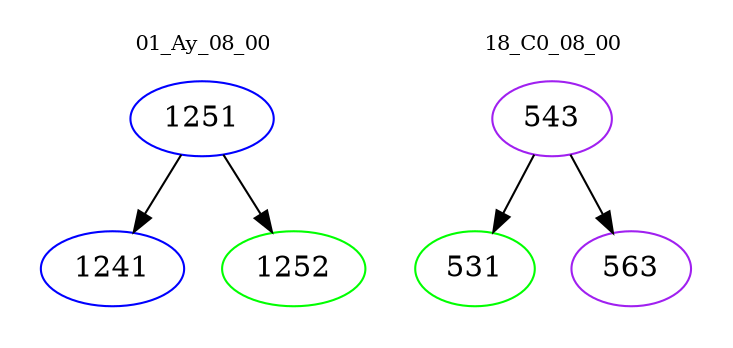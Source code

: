 digraph{
subgraph cluster_0 {
color = white
label = "01_Ay_08_00";
fontsize=10;
T0_1251 [label="1251", color="blue"]
T0_1251 -> T0_1241 [color="black"]
T0_1241 [label="1241", color="blue"]
T0_1251 -> T0_1252 [color="black"]
T0_1252 [label="1252", color="green"]
}
subgraph cluster_1 {
color = white
label = "18_C0_08_00";
fontsize=10;
T1_543 [label="543", color="purple"]
T1_543 -> T1_531 [color="black"]
T1_531 [label="531", color="green"]
T1_543 -> T1_563 [color="black"]
T1_563 [label="563", color="purple"]
}
}
